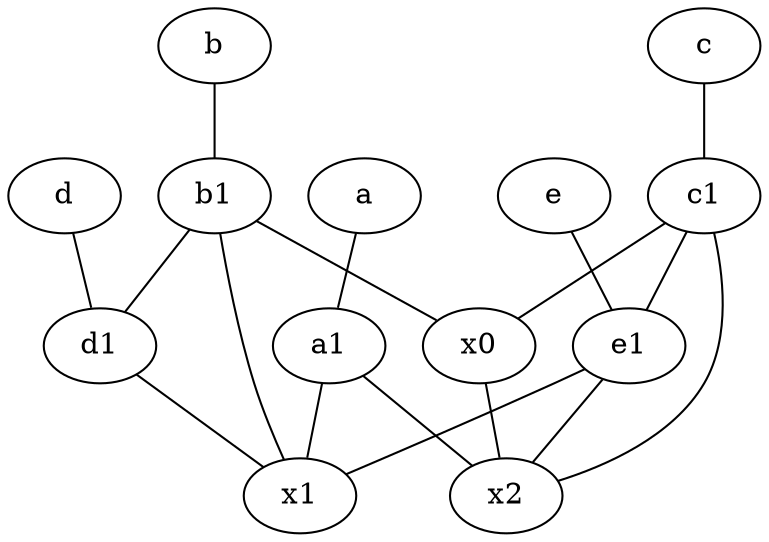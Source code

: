 graph {
	node [labelfontsize=50]
	b [labelfontsize=50 pos="10,4!"]
	e [labelfontsize=50 pos="7,9!"]
	b1 [labelfontsize=50 pos="9,4!"]
	c1 [labelfontsize=50 pos="4.5,3!"]
	e1 [labelfontsize=50 pos="7,7!"]
	x1 [labelfontsize=50]
	c [labelfontsize=50 pos="4.5,2!"]
	d [labelfontsize=50 pos="2,5!"]
	x0 [labelfontsize=50]
	a1 [labelfontsize=50 pos="8,3!"]
	a [labelfontsize=50 pos="8,2!"]
	d1 [labelfontsize=50 pos="3,5!"]
	x2 [labelfontsize=50]
	d -- d1
	b1 -- x1
	e1 -- x1
	e1 -- x2
	a -- a1
	e -- e1
	c -- c1
	x0 -- x2
	c1 -- e1
	d1 -- x1
	a1 -- x1
	a1 -- x2
	b1 -- x0
	b1 -- d1
	c1 -- x0
	c1 -- x2
	b -- b1
}
